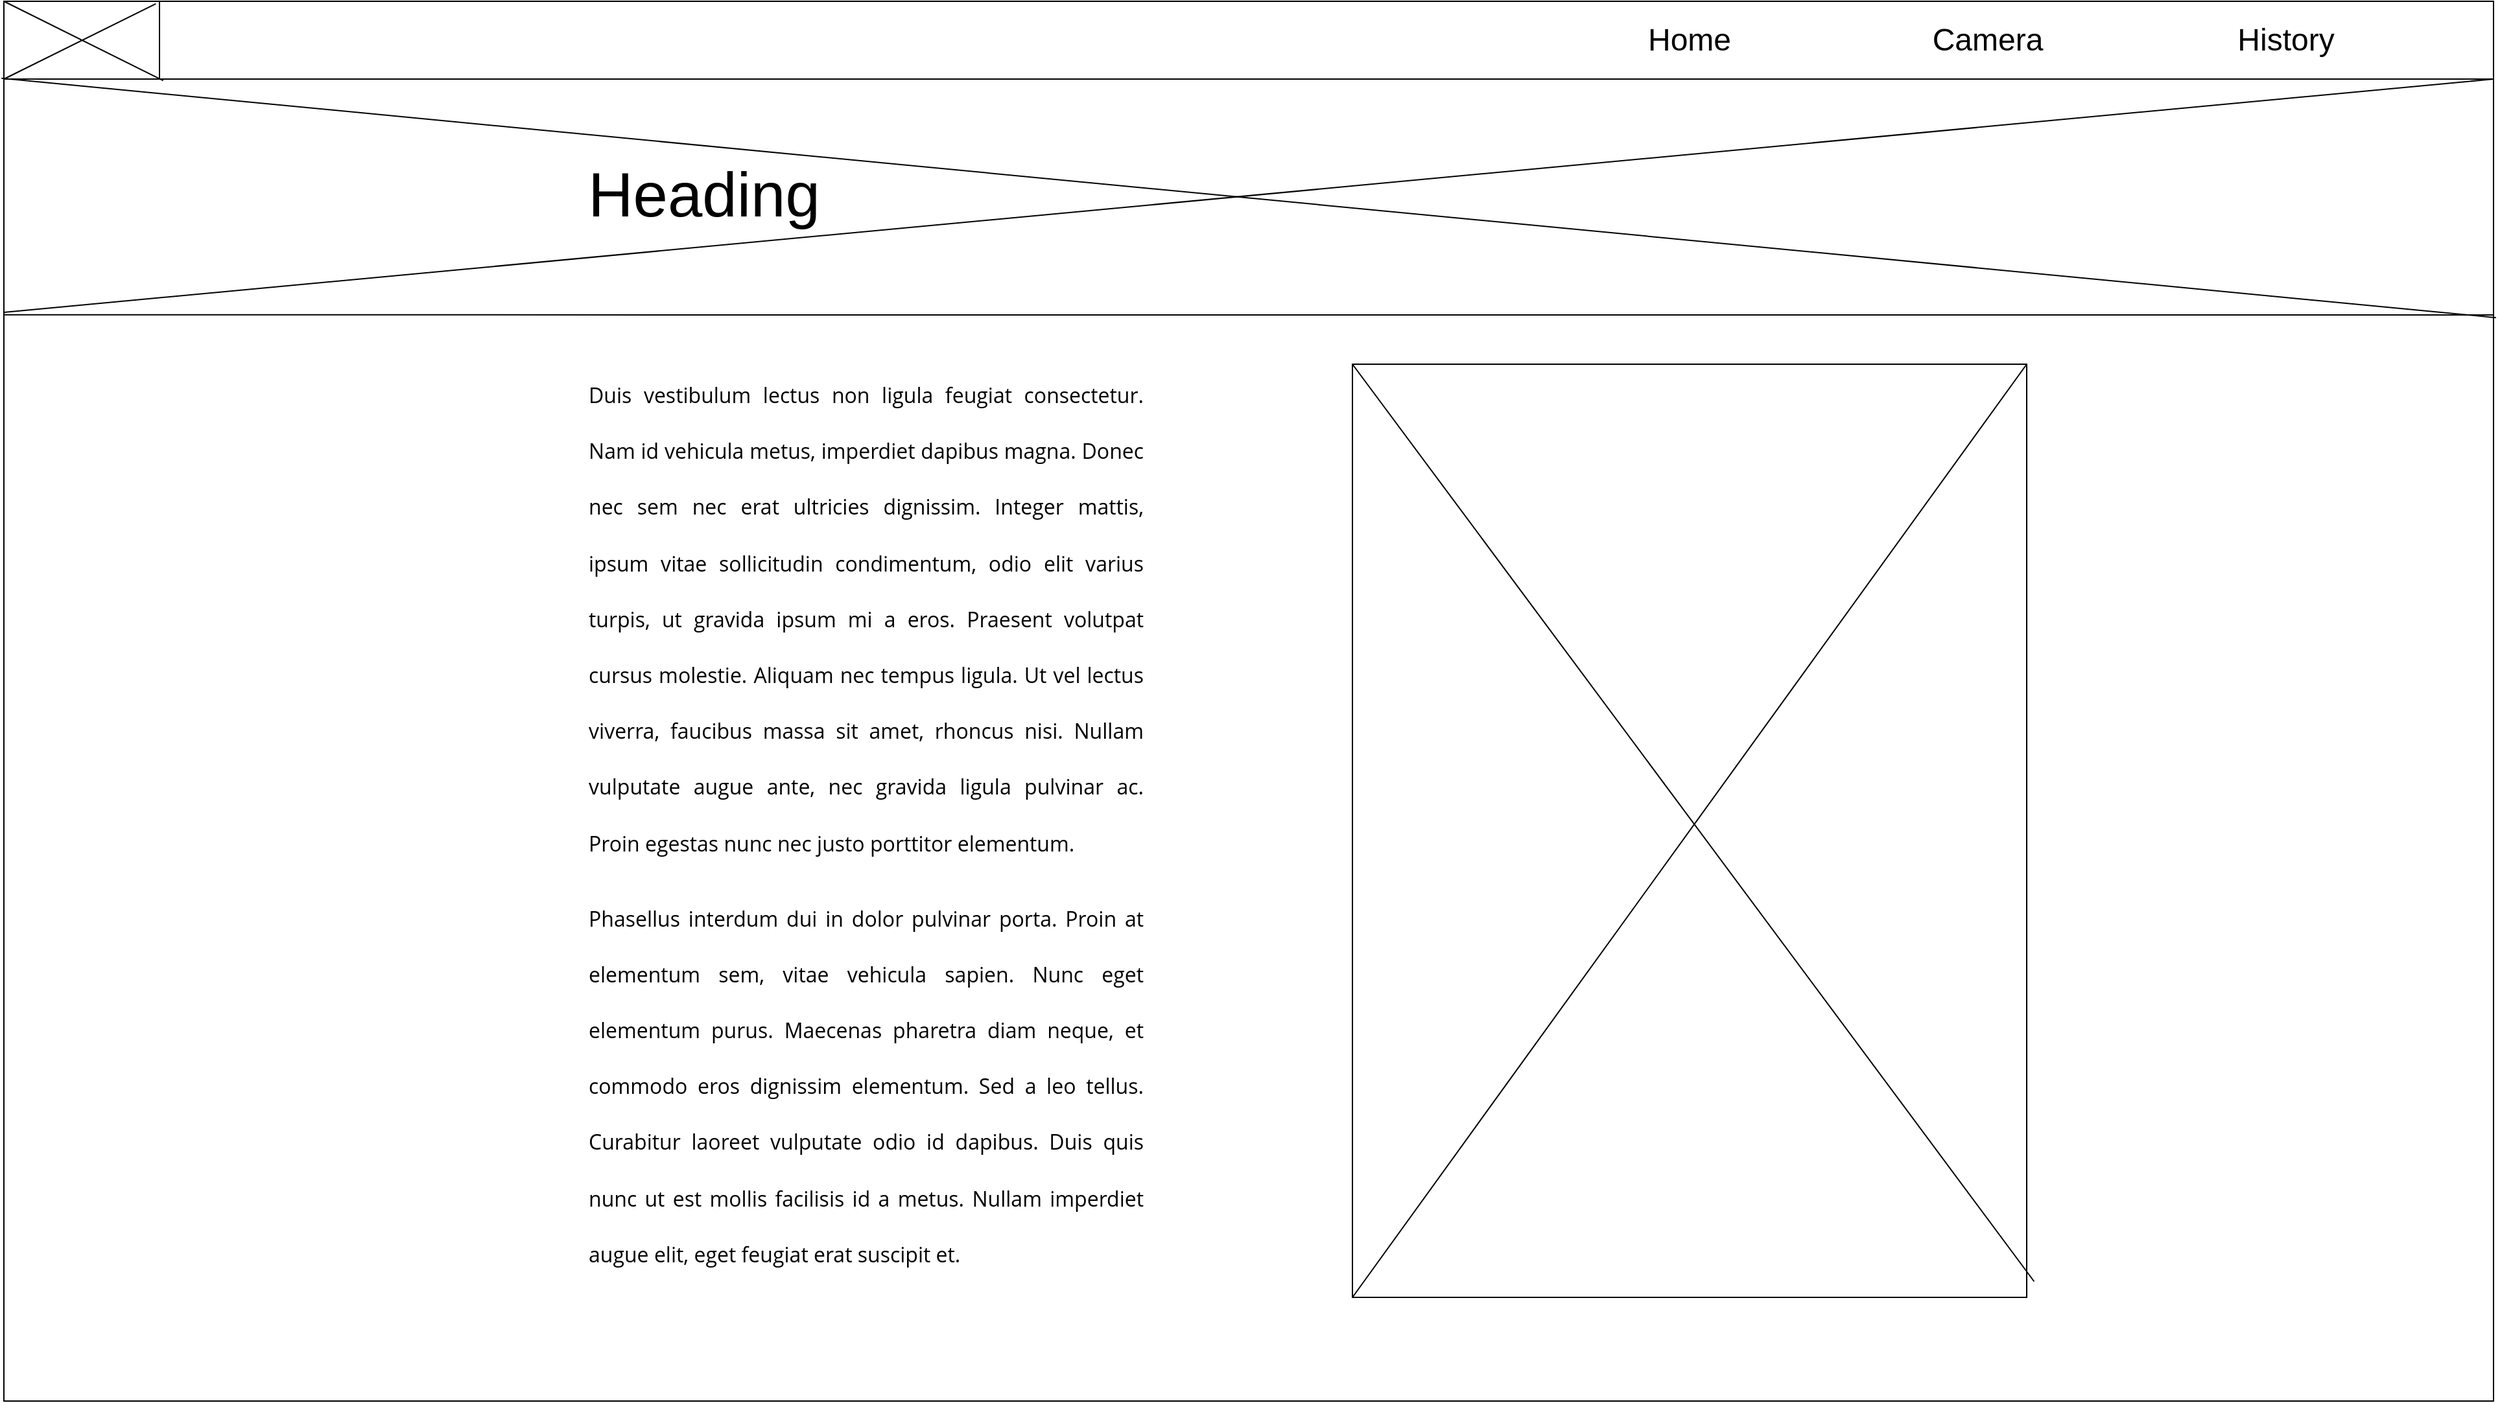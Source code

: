 <mxfile version="17.5.0" type="device"><diagram id="c_NkfWq76mgxYc7HT33B" name="Page-1"><mxGraphModel dx="2903" dy="1234" grid="1" gridSize="10" guides="1" tooltips="1" connect="1" arrows="1" fold="1" page="1" pageScale="1" pageWidth="827" pageHeight="1169" math="0" shadow="0"><root><mxCell id="0"/><mxCell id="1" parent="0"/><mxCell id="6kFa7r_5sPSRh-OlN5hq-3" value="" style="rounded=0;whiteSpace=wrap;html=1;fillColor=none;" vertex="1" parent="1"><mxGeometry width="1920" height="1080" as="geometry"/></mxCell><mxCell id="6kFa7r_5sPSRh-OlN5hq-4" value="" style="rounded=0;whiteSpace=wrap;html=1;fillColor=none;" vertex="1" parent="1"><mxGeometry width="1920" height="60" as="geometry"/></mxCell><mxCell id="6kFa7r_5sPSRh-OlN5hq-5" value="&lt;font style=&quot;font-size: 48px&quot;&gt;Heading&lt;/font&gt;" style="text;html=1;strokeColor=none;fillColor=none;align=center;verticalAlign=middle;whiteSpace=wrap;rounded=0;" vertex="1" parent="1"><mxGeometry x="510" y="134" width="60" height="30" as="geometry"/></mxCell><mxCell id="6kFa7r_5sPSRh-OlN5hq-7" value="" style="rounded=0;whiteSpace=wrap;html=1;fontSize=48;fillColor=none;" vertex="1" parent="1"><mxGeometry x="1040" y="280" width="520" height="720" as="geometry"/></mxCell><mxCell id="6kFa7r_5sPSRh-OlN5hq-9" value="&lt;p style=&quot;margin: 0px 0px 15px ; padding: 0px ; text-align: justify ; font-family: &amp;#34;open sans&amp;#34; , &amp;#34;arial&amp;#34; , sans-serif ; background-color: rgb(255 , 255 , 255)&quot;&gt;&lt;span style=&quot;font-size: medium&quot;&gt;Duis vestibulum lectus non ligula feugiat consectetur. Nam id vehicula metus, imperdiet dapibus magna. Donec nec sem nec erat ultricies dignissim. Integer mattis, ipsum vitae sollicitudin condimentum, odio elit varius turpis, ut gravida ipsum mi a eros. Praesent volutpat cursus molestie. Aliquam nec tempus ligula. Ut vel lectus viverra, faucibus massa sit amet, rhoncus nisi. Nullam vulputate augue ante, nec gravida ligula pulvinar ac. Proin egestas nunc nec justo porttitor elementum.&lt;/span&gt;&lt;br&gt;&lt;/p&gt;&lt;p style=&quot;margin: 0px 0px 15px ; padding: 0px ; text-align: justify ; font-family: &amp;#34;open sans&amp;#34; , &amp;#34;arial&amp;#34; , sans-serif ; background-color: rgb(255 , 255 , 255)&quot;&gt;&lt;font size=&quot;3&quot;&gt;Phasellus interdum dui in dolor pulvinar porta. Proin at elementum sem, vitae vehicula sapien. Nunc eget elementum purus. Maecenas pharetra diam neque, et commodo eros dignissim elementum. Sed a leo tellus. Curabitur laoreet vulputate odio id dapibus. Duis quis nunc ut est mollis facilisis id a metus. Nullam imperdiet augue elit, eget feugiat erat suscipit et.&lt;/font&gt;&lt;/p&gt;" style="text;html=1;strokeColor=none;fillColor=none;align=center;verticalAlign=middle;whiteSpace=wrap;rounded=0;fontSize=36;" vertex="1" parent="1"><mxGeometry x="450" y="555" width="430" height="160" as="geometry"/></mxCell><mxCell id="6kFa7r_5sPSRh-OlN5hq-11" value="" style="endArrow=none;html=1;rounded=0;fontSize=18;entryX=1;entryY=0;entryDx=0;entryDy=0;exitX=0;exitY=1;exitDx=0;exitDy=0;" edge="1" parent="1" source="6kFa7r_5sPSRh-OlN5hq-7" target="6kFa7r_5sPSRh-OlN5hq-7"><mxGeometry width="50" height="50" relative="1" as="geometry"><mxPoint x="1190" y="580" as="sourcePoint"/><mxPoint x="1240" y="530" as="targetPoint"/></mxGeometry></mxCell><mxCell id="6kFa7r_5sPSRh-OlN5hq-12" value="" style="endArrow=none;html=1;rounded=0;fontSize=18;entryX=1.011;entryY=0.983;entryDx=0;entryDy=0;exitX=0;exitY=0;exitDx=0;exitDy=0;entryPerimeter=0;" edge="1" parent="1" source="6kFa7r_5sPSRh-OlN5hq-7" target="6kFa7r_5sPSRh-OlN5hq-7"><mxGeometry width="50" height="50" relative="1" as="geometry"><mxPoint x="1050" y="1010" as="sourcePoint"/><mxPoint x="1570" y="290" as="targetPoint"/></mxGeometry></mxCell><mxCell id="6kFa7r_5sPSRh-OlN5hq-13" value="" style="endArrow=none;html=1;rounded=0;fontSize=18;exitX=0;exitY=0.224;exitDx=0;exitDy=0;exitPerimeter=0;" edge="1" parent="1" source="6kFa7r_5sPSRh-OlN5hq-3"><mxGeometry width="50" height="50" relative="1" as="geometry"><mxPoint x="380" y="250" as="sourcePoint"/><mxPoint x="1920" y="242" as="targetPoint"/></mxGeometry></mxCell><mxCell id="6kFa7r_5sPSRh-OlN5hq-14" value="" style="endArrow=none;html=1;rounded=0;fontSize=18;entryX=1;entryY=1;entryDx=0;entryDy=0;" edge="1" parent="1" target="6kFa7r_5sPSRh-OlN5hq-4"><mxGeometry width="50" height="50" relative="1" as="geometry"><mxPoint y="240" as="sourcePoint"/><mxPoint x="80" y="170" as="targetPoint"/></mxGeometry></mxCell><mxCell id="6kFa7r_5sPSRh-OlN5hq-15" value="" style="endArrow=none;html=1;rounded=0;fontSize=18;entryX=1.001;entryY=0.226;entryDx=0;entryDy=0;exitX=-0.001;exitY=0.055;exitDx=0;exitDy=0;exitPerimeter=0;entryPerimeter=0;" edge="1" parent="1" source="6kFa7r_5sPSRh-OlN5hq-3" target="6kFa7r_5sPSRh-OlN5hq-3"><mxGeometry width="50" height="50" relative="1" as="geometry"><mxPoint x="10" y="250" as="sourcePoint"/><mxPoint x="1930.0" y="70" as="targetPoint"/></mxGeometry></mxCell><mxCell id="6kFa7r_5sPSRh-OlN5hq-18" value="Home" style="text;html=1;strokeColor=none;fillColor=none;align=center;verticalAlign=middle;whiteSpace=wrap;rounded=0;fontSize=24;" vertex="1" parent="1"><mxGeometry x="1270" y="15" width="60" height="30" as="geometry"/></mxCell><mxCell id="6kFa7r_5sPSRh-OlN5hq-19" value="Camera" style="text;html=1;strokeColor=none;fillColor=none;align=center;verticalAlign=middle;whiteSpace=wrap;rounded=0;fontSize=24;" vertex="1" parent="1"><mxGeometry x="1500" y="15" width="60" height="30" as="geometry"/></mxCell><mxCell id="6kFa7r_5sPSRh-OlN5hq-20" value="History" style="text;html=1;strokeColor=none;fillColor=none;align=center;verticalAlign=middle;whiteSpace=wrap;rounded=0;fontSize=24;" vertex="1" parent="1"><mxGeometry x="1730" y="15" width="60" height="30" as="geometry"/></mxCell><mxCell id="6kFa7r_5sPSRh-OlN5hq-23" value="" style="rounded=0;whiteSpace=wrap;html=1;fontSize=24;fillColor=none;" vertex="1" parent="1"><mxGeometry width="120" height="60" as="geometry"/></mxCell><mxCell id="6kFa7r_5sPSRh-OlN5hq-24" value="" style="endArrow=none;html=1;rounded=0;fontSize=24;entryX=0.061;entryY=0.033;entryDx=0;entryDy=0;entryPerimeter=0;exitX=0;exitY=1;exitDx=0;exitDy=0;" edge="1" parent="1" source="6kFa7r_5sPSRh-OlN5hq-23" target="6kFa7r_5sPSRh-OlN5hq-4"><mxGeometry width="50" height="50" relative="1" as="geometry"><mxPoint x="120" y="120" as="sourcePoint"/><mxPoint x="170" y="70" as="targetPoint"/></mxGeometry></mxCell><mxCell id="6kFa7r_5sPSRh-OlN5hq-25" value="" style="endArrow=none;html=1;rounded=0;fontSize=24;entryX=0.064;entryY=1.02;entryDx=0;entryDy=0;entryPerimeter=0;exitX=0;exitY=0;exitDx=0;exitDy=0;" edge="1" parent="1" source="6kFa7r_5sPSRh-OlN5hq-23" target="6kFa7r_5sPSRh-OlN5hq-4"><mxGeometry width="50" height="50" relative="1" as="geometry"><mxPoint x="10" y="70" as="sourcePoint"/><mxPoint x="127.12" y="11.98" as="targetPoint"/></mxGeometry></mxCell></root></mxGraphModel></diagram></mxfile>